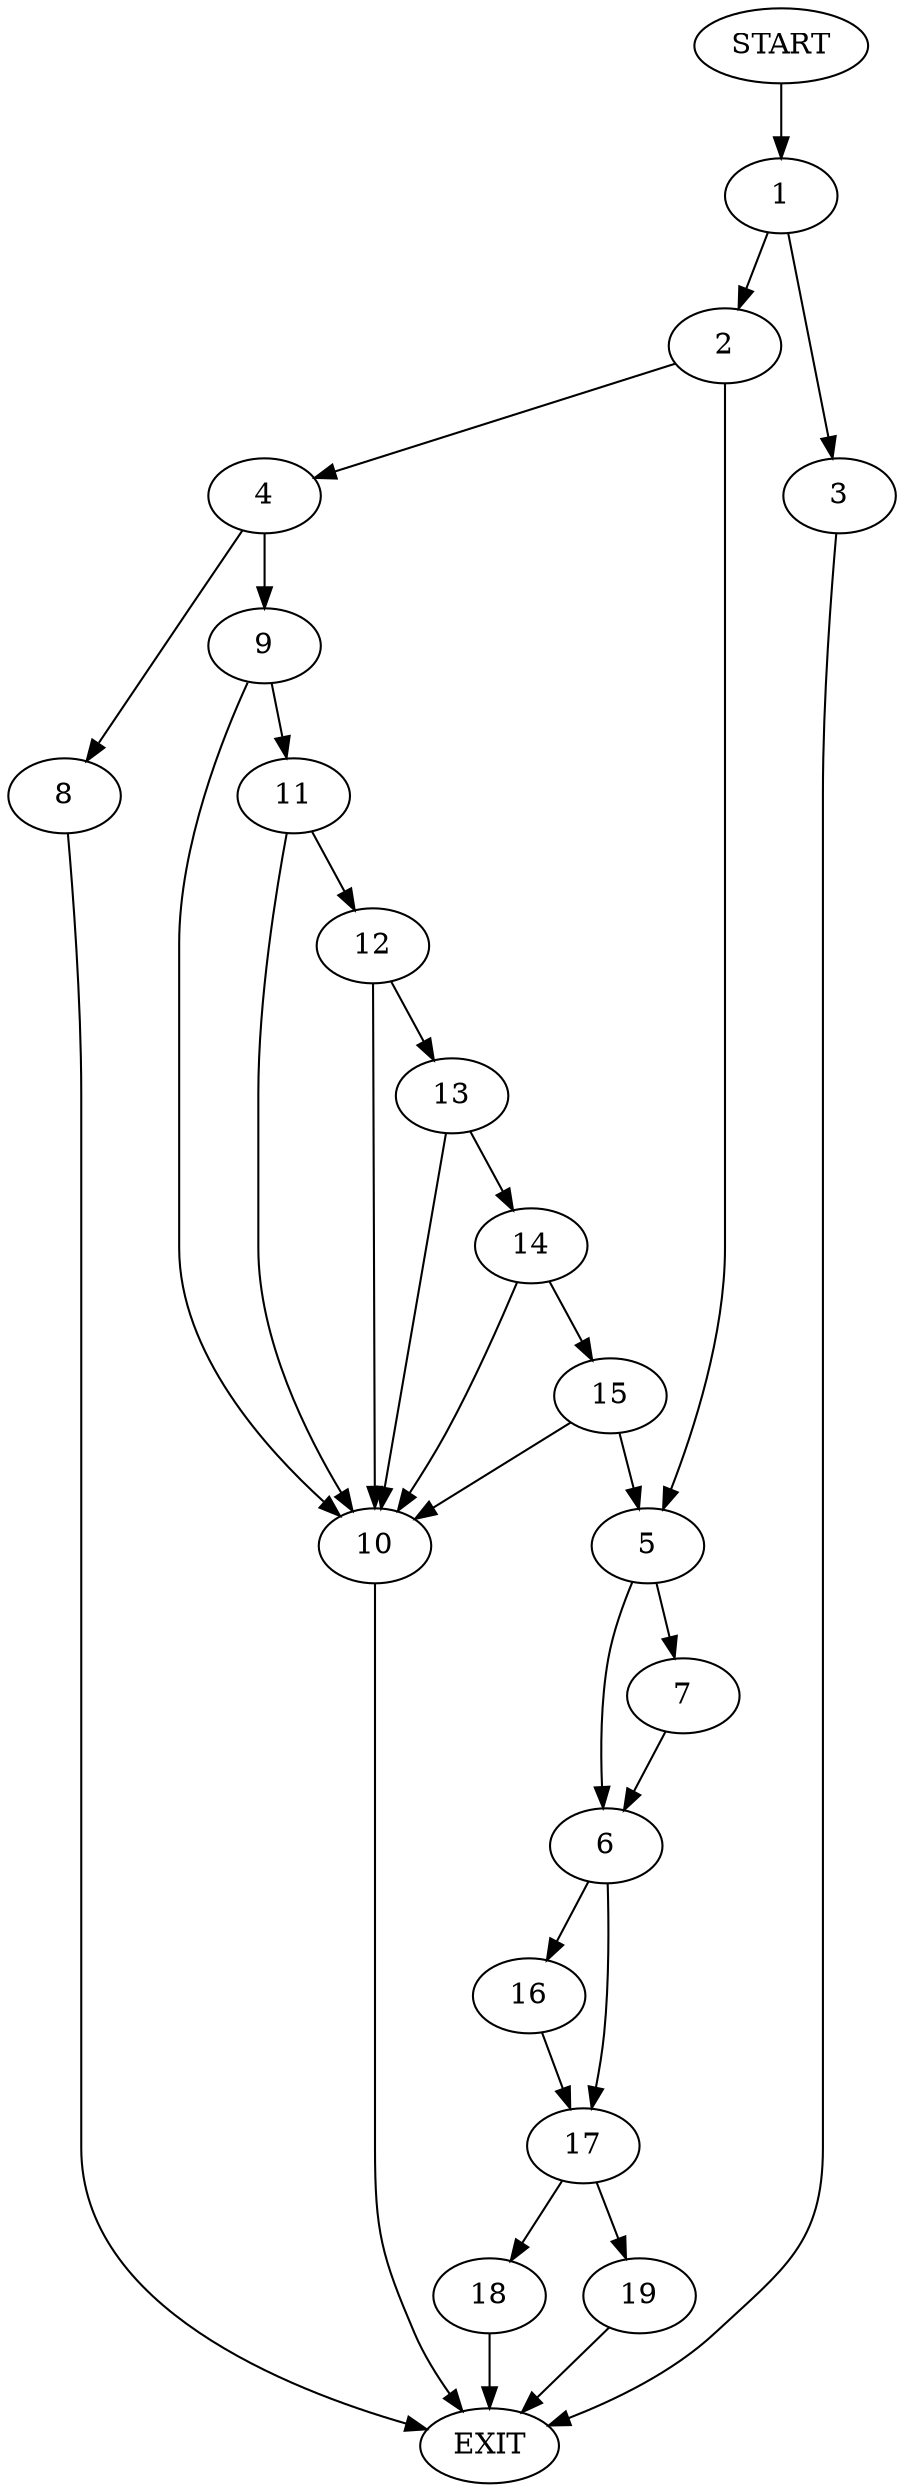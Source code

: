 digraph {
0 [label="START"]
20 [label="EXIT"]
0 -> 1
1 -> 2
1 -> 3
3 -> 20
2 -> 4
2 -> 5
5 -> 6
5 -> 7
4 -> 8
4 -> 9
9 -> 10
9 -> 11
8 -> 20
10 -> 20
11 -> 10
11 -> 12
12 -> 13
12 -> 10
13 -> 10
13 -> 14
14 -> 10
14 -> 15
15 -> 10
15 -> 5
6 -> 16
6 -> 17
7 -> 6
17 -> 18
17 -> 19
16 -> 17
18 -> 20
19 -> 20
}
